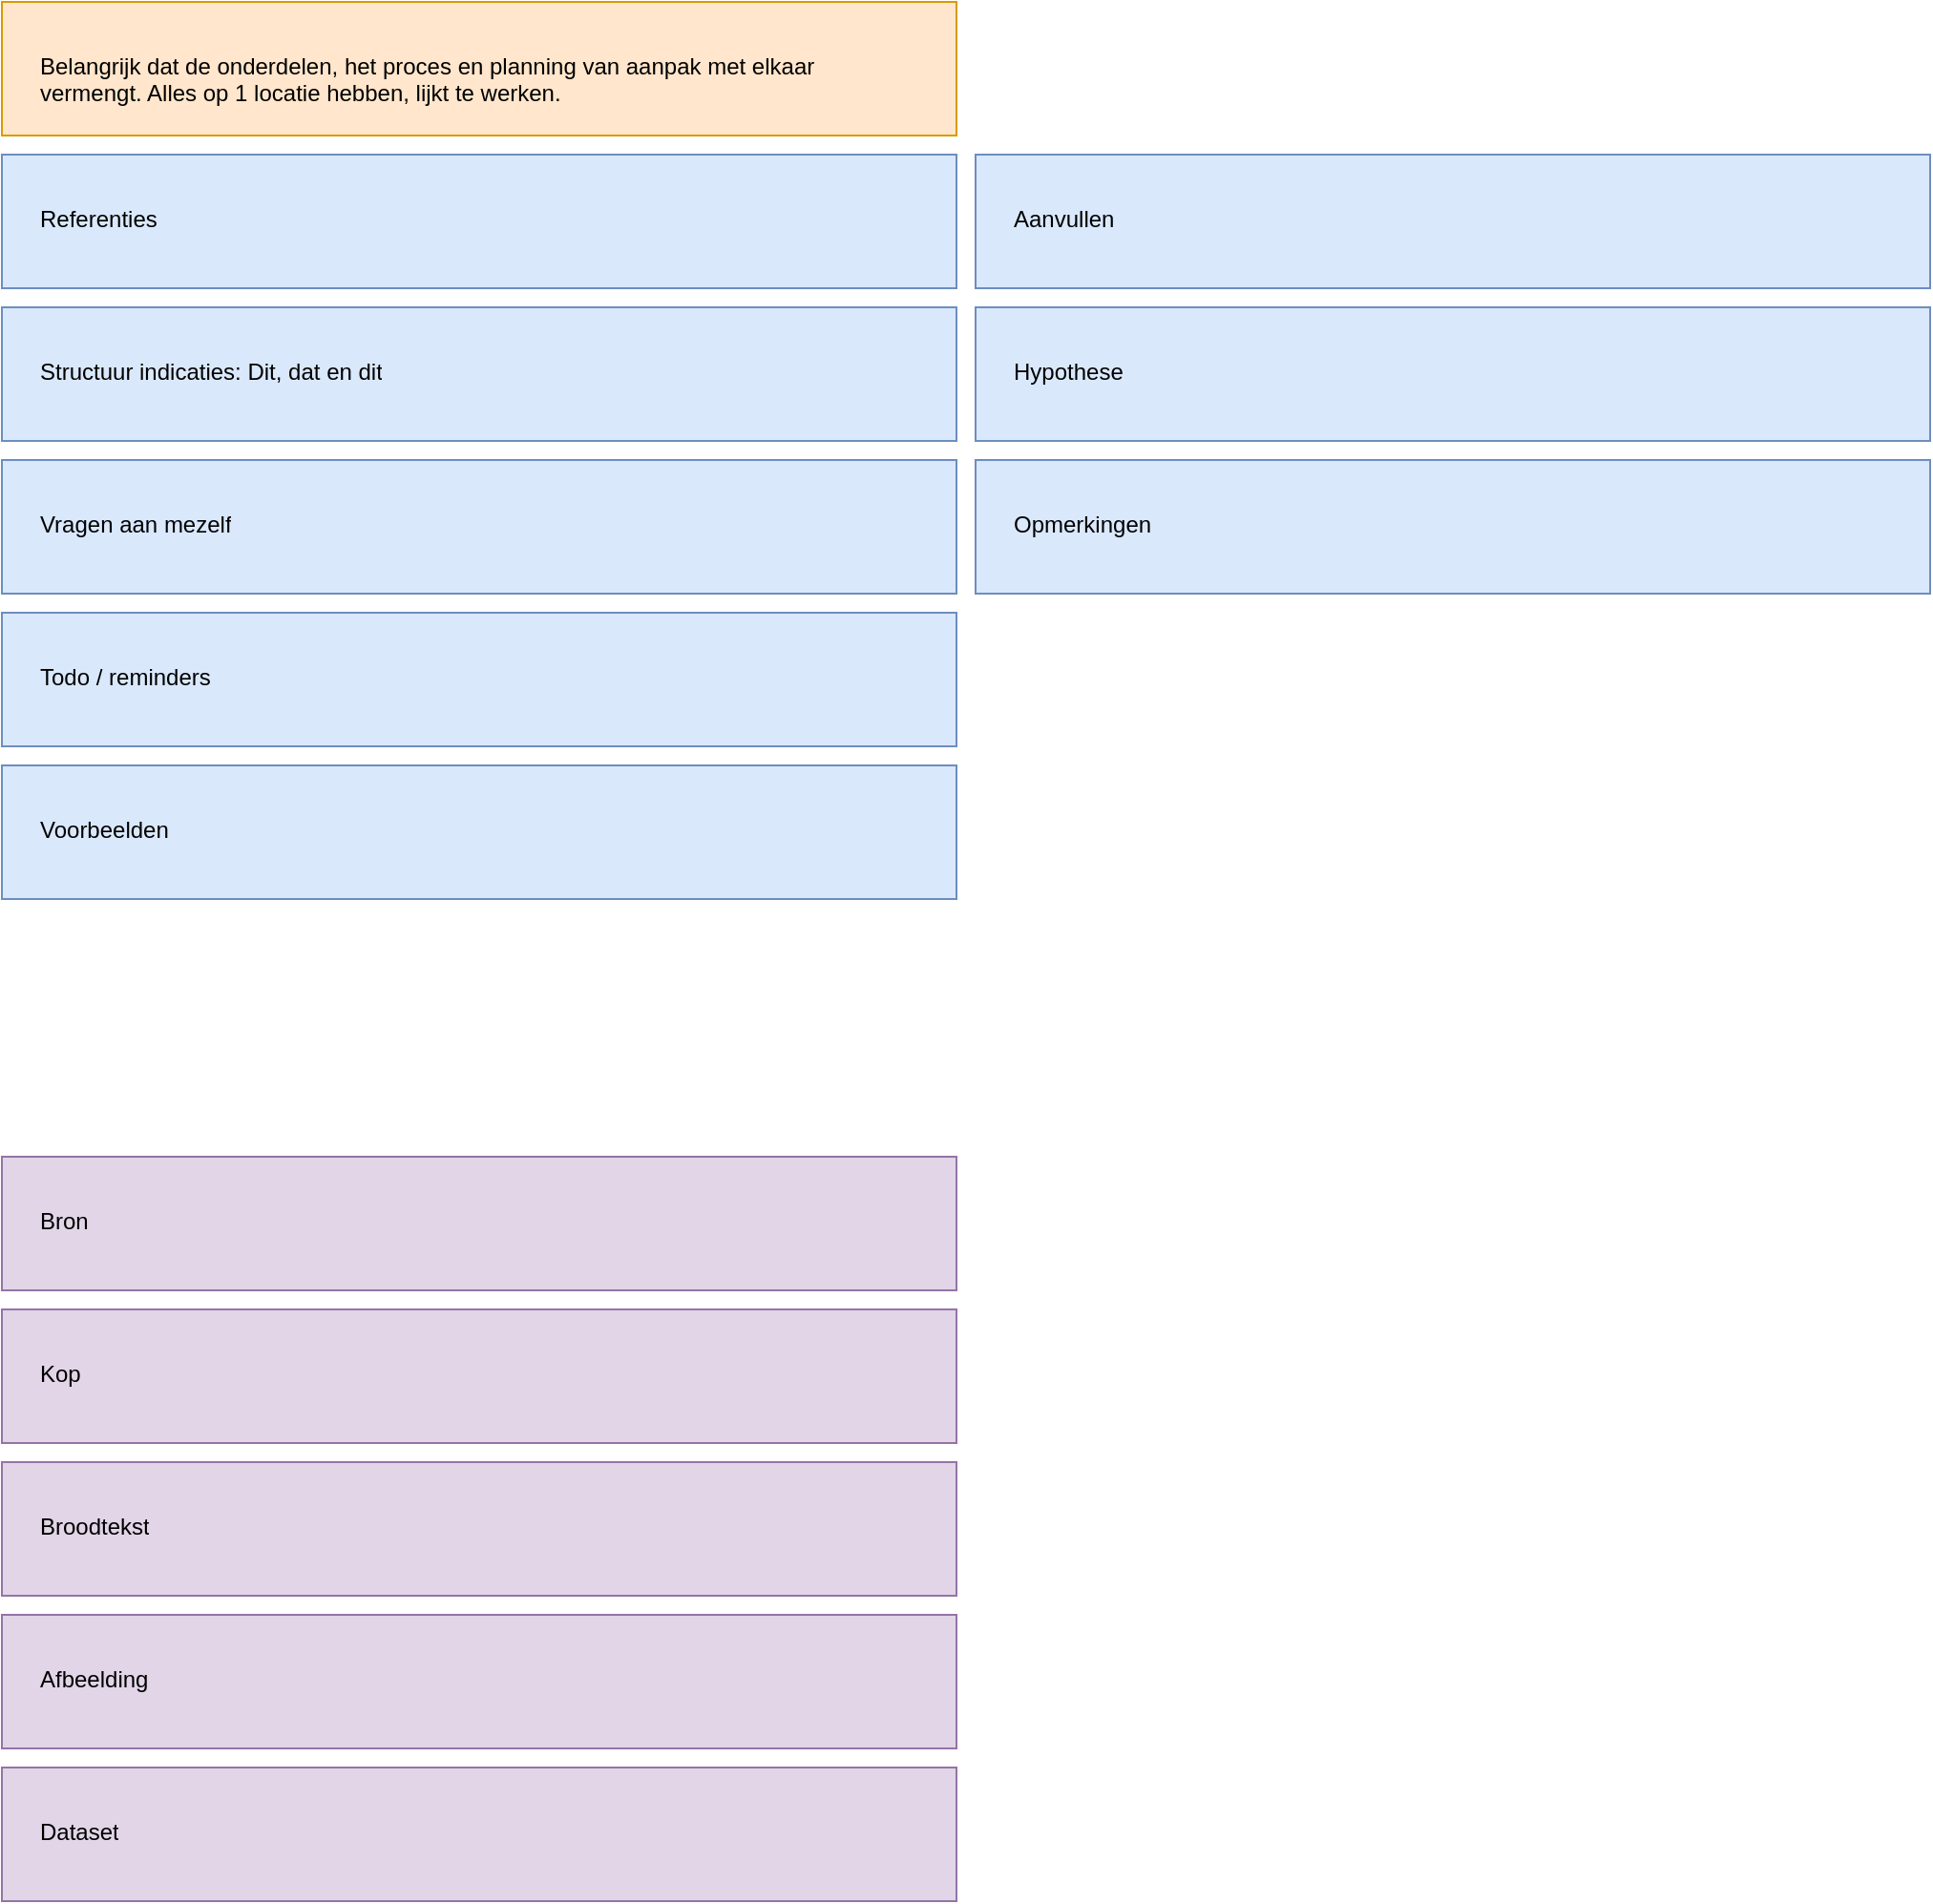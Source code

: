 <mxfile version="10.6.5" type="device"><diagram id="n7dWrtO6Pxuwh57g6JJH" name="Werkdocument"><mxGraphModel dx="1078" dy="-5638" grid="1" gridSize="10" guides="1" tooltips="1" connect="1" arrows="1" fold="1" page="1" pageScale="1" pageWidth="1100" pageHeight="1100" math="0" shadow="0"><root><mxCell id="0"/><mxCell id="1" parent="0"/><mxCell id="4T3XtIgqyH0kNCK9m4ak-1" value="&lt;span id=&quot;docs-internal-guid-30df9070-7fff-03b2-cffd-e66a05f287d5&quot;&gt;&lt;p&gt;&lt;span title=&quot;Laatst toegevoegde bron&quot;&gt;Referenties&lt;/span&gt;&lt;br&gt;&lt;/p&gt;&lt;/span&gt;" style="text;html=1;strokeColor=#6c8ebf;fillColor=#dae8fc;spacingLeft=10;spacingRight=10;whiteSpace=wrap;overflow=hidden;rotatable=0;points=[[0,0.5],[1,0.5]];portConstraint=eastwest;spacing=10;" vertex="1" parent="1"><mxGeometry x="160" y="6770" width="500" height="70" as="geometry"/></mxCell><mxCell id="4T3XtIgqyH0kNCK9m4ak-2" value="&lt;span id=&quot;docs-internal-guid-30df9070-7fff-03b2-cffd-e66a05f287d5&quot;&gt;&lt;p&gt;&lt;span title=&quot;Laatst toegevoegde bron&quot;&gt;Structuur indicaties: Dit, dat en dit&lt;/span&gt;&lt;br&gt;&lt;/p&gt;&lt;/span&gt;" style="text;html=1;strokeColor=#6c8ebf;fillColor=#dae8fc;spacingLeft=10;spacingRight=10;whiteSpace=wrap;overflow=hidden;rotatable=0;points=[[0,0.5],[1,0.5]];portConstraint=eastwest;spacing=10;" vertex="1" parent="1"><mxGeometry x="160" y="6850" width="500" height="70" as="geometry"/></mxCell><mxCell id="4T3XtIgqyH0kNCK9m4ak-3" value="&lt;span id=&quot;docs-internal-guid-30df9070-7fff-03b2-cffd-e66a05f287d5&quot;&gt;&lt;p&gt;&lt;span title=&quot;Laatst toegevoegde bron&quot;&gt;Vragen aan mezelf&lt;/span&gt;&lt;br&gt;&lt;/p&gt;&lt;/span&gt;" style="text;html=1;strokeColor=#6c8ebf;fillColor=#dae8fc;spacingLeft=10;spacingRight=10;whiteSpace=wrap;overflow=hidden;rotatable=0;points=[[0,0.5],[1,0.5]];portConstraint=eastwest;spacing=10;" vertex="1" parent="1"><mxGeometry x="160" y="6930" width="500" height="70" as="geometry"/></mxCell><mxCell id="4T3XtIgqyH0kNCK9m4ak-4" value="&lt;span id=&quot;docs-internal-guid-30df9070-7fff-03b2-cffd-e66a05f287d5&quot;&gt;&lt;p&gt;&lt;span title=&quot;Laatst toegevoegde bron&quot;&gt;Todo / reminders&lt;/span&gt;&lt;br&gt;&lt;/p&gt;&lt;/span&gt;" style="text;html=1;strokeColor=#6c8ebf;fillColor=#dae8fc;spacingLeft=10;spacingRight=10;whiteSpace=wrap;overflow=hidden;rotatable=0;points=[[0,0.5],[1,0.5]];portConstraint=eastwest;spacing=10;" vertex="1" parent="1"><mxGeometry x="160" y="7010" width="500" height="70" as="geometry"/></mxCell><mxCell id="4T3XtIgqyH0kNCK9m4ak-5" value="&lt;span id=&quot;docs-internal-guid-30df9070-7fff-03b2-cffd-e66a05f287d5&quot;&gt;&lt;p&gt;&lt;span title=&quot;Laatst toegevoegde bron&quot;&gt;Voorbeelden&lt;/span&gt;&lt;br&gt;&lt;/p&gt;&lt;/span&gt;" style="text;html=1;strokeColor=#6c8ebf;fillColor=#dae8fc;spacingLeft=10;spacingRight=10;whiteSpace=wrap;overflow=hidden;rotatable=0;points=[[0,0.5],[1,0.5]];portConstraint=eastwest;spacing=10;" vertex="1" parent="1"><mxGeometry x="160" y="7090" width="500" height="70" as="geometry"/></mxCell><mxCell id="4T3XtIgqyH0kNCK9m4ak-6" value="&lt;span id=&quot;docs-internal-guid-30df9070-7fff-03b2-cffd-e66a05f287d5&quot;&gt;&lt;p&gt;&lt;span title=&quot;Laatst toegevoegde bron&quot;&gt;Bron&lt;/span&gt;&lt;br&gt;&lt;/p&gt;&lt;/span&gt;" style="text;html=1;strokeColor=#9673a6;fillColor=#e1d5e7;spacingLeft=10;spacingRight=10;whiteSpace=wrap;overflow=hidden;rotatable=0;points=[[0,0.5],[1,0.5]];portConstraint=eastwest;spacing=10;" vertex="1" parent="1"><mxGeometry x="160" y="7295" width="500" height="70" as="geometry"/></mxCell><mxCell id="4T3XtIgqyH0kNCK9m4ak-7" value="&lt;span id=&quot;docs-internal-guid-30df9070-7fff-03b2-cffd-e66a05f287d5&quot;&gt;&lt;p&gt;&lt;span title=&quot;Laatst toegevoegde bron&quot;&gt;Kop&lt;/span&gt;&lt;br&gt;&lt;/p&gt;&lt;/span&gt;" style="text;html=1;strokeColor=#9673a6;fillColor=#e1d5e7;spacingLeft=10;spacingRight=10;whiteSpace=wrap;overflow=hidden;rotatable=0;points=[[0,0.5],[1,0.5]];portConstraint=eastwest;spacing=10;" vertex="1" parent="1"><mxGeometry x="160" y="7375" width="500" height="70" as="geometry"/></mxCell><mxCell id="4T3XtIgqyH0kNCK9m4ak-8" value="&lt;span id=&quot;docs-internal-guid-30df9070-7fff-03b2-cffd-e66a05f287d5&quot;&gt;&lt;p&gt;&lt;span title=&quot;Laatst toegevoegde bron&quot;&gt;Broodtekst&lt;/span&gt;&lt;br&gt;&lt;/p&gt;&lt;/span&gt;" style="text;html=1;strokeColor=#9673a6;fillColor=#e1d5e7;spacingLeft=10;spacingRight=10;whiteSpace=wrap;overflow=hidden;rotatable=0;points=[[0,0.5],[1,0.5]];portConstraint=eastwest;spacing=10;" vertex="1" parent="1"><mxGeometry x="160" y="7455" width="500" height="70" as="geometry"/></mxCell><mxCell id="4T3XtIgqyH0kNCK9m4ak-9" value="&lt;span id=&quot;docs-internal-guid-30df9070-7fff-03b2-cffd-e66a05f287d5&quot;&gt;&lt;p&gt;&lt;span title=&quot;Laatst toegevoegde bron&quot;&gt;Afbeelding&lt;/span&gt;&lt;br&gt;&lt;/p&gt;&lt;/span&gt;" style="text;html=1;strokeColor=#9673a6;fillColor=#e1d5e7;spacingLeft=10;spacingRight=10;whiteSpace=wrap;overflow=hidden;rotatable=0;points=[[0,0.5],[1,0.5]];portConstraint=eastwest;spacing=10;" vertex="1" parent="1"><mxGeometry x="160" y="7535" width="500" height="70" as="geometry"/></mxCell><mxCell id="4T3XtIgqyH0kNCK9m4ak-10" value="&lt;span id=&quot;docs-internal-guid-30df9070-7fff-03b2-cffd-e66a05f287d5&quot;&gt;&lt;p&gt;&lt;span title=&quot;Laatst toegevoegde bron&quot;&gt;Dataset&lt;/span&gt;&lt;br&gt;&lt;/p&gt;&lt;/span&gt;" style="text;html=1;strokeColor=#9673a6;fillColor=#e1d5e7;spacingLeft=10;spacingRight=10;whiteSpace=wrap;overflow=hidden;rotatable=0;points=[[0,0.5],[1,0.5]];portConstraint=eastwest;spacing=10;" vertex="1" parent="1"><mxGeometry x="160" y="7615" width="500" height="70" as="geometry"/></mxCell><mxCell id="4T3XtIgqyH0kNCK9m4ak-11" value="&lt;span id=&quot;docs-internal-guid-30df9070-7fff-03b2-cffd-e66a05f287d5&quot;&gt;&lt;p&gt;&lt;span title=&quot;Laatst toegevoegde bron&quot;&gt;Aanvullen&lt;/span&gt;&lt;br&gt;&lt;/p&gt;&lt;/span&gt;" style="text;html=1;strokeColor=#6c8ebf;fillColor=#dae8fc;spacingLeft=10;spacingRight=10;whiteSpace=wrap;overflow=hidden;rotatable=0;points=[[0,0.5],[1,0.5]];portConstraint=eastwest;spacing=10;" vertex="1" parent="1"><mxGeometry x="670" y="6770" width="500" height="70" as="geometry"/></mxCell><mxCell id="4T3XtIgqyH0kNCK9m4ak-12" value="&lt;span id=&quot;docs-internal-guid-30df9070-7fff-03b2-cffd-e66a05f287d5&quot;&gt;&lt;p&gt;&lt;span title=&quot;Laatst toegevoegde bron&quot;&gt;Hypothese&lt;/span&gt;&lt;br&gt;&lt;/p&gt;&lt;/span&gt;" style="text;html=1;strokeColor=#6c8ebf;fillColor=#dae8fc;spacingLeft=10;spacingRight=10;whiteSpace=wrap;overflow=hidden;rotatable=0;points=[[0,0.5],[1,0.5]];portConstraint=eastwest;spacing=10;" vertex="1" parent="1"><mxGeometry x="670" y="6850" width="500" height="70" as="geometry"/></mxCell><mxCell id="4T3XtIgqyH0kNCK9m4ak-13" value="&lt;span id=&quot;docs-internal-guid-30df9070-7fff-03b2-cffd-e66a05f287d5&quot;&gt;&lt;p&gt;&lt;span title=&quot;Laatst toegevoegde bron&quot;&gt;Belangrijk dat de onderdelen, het proces en planning van aanpak met elkaar vermengt. Alles op 1 locatie hebben, lijkt te werken.&amp;nbsp;&lt;/span&gt;&lt;br&gt;&lt;/p&gt;&lt;/span&gt;" style="text;html=1;strokeColor=#d79b00;fillColor=#ffe6cc;spacingLeft=10;spacingRight=10;whiteSpace=wrap;overflow=hidden;rotatable=0;points=[[0,0.5],[1,0.5]];portConstraint=eastwest;spacing=10;" vertex="1" parent="1"><mxGeometry x="160" y="6690" width="500" height="70" as="geometry"/></mxCell><mxCell id="4T3XtIgqyH0kNCK9m4ak-14" value="&lt;span id=&quot;docs-internal-guid-30df9070-7fff-03b2-cffd-e66a05f287d5&quot;&gt;&lt;p&gt;&lt;span title=&quot;Laatst toegevoegde bron&quot;&gt;Opmerkingen&lt;/span&gt;&lt;br&gt;&lt;/p&gt;&lt;/span&gt;" style="text;html=1;strokeColor=#6c8ebf;fillColor=#dae8fc;spacingLeft=10;spacingRight=10;whiteSpace=wrap;overflow=hidden;rotatable=0;points=[[0,0.5],[1,0.5]];portConstraint=eastwest;spacing=10;" vertex="1" parent="1"><mxGeometry x="670" y="6930" width="500" height="70" as="geometry"/></mxCell></root></mxGraphModel></diagram><diagram id="D9Jp3pZg2Utr9yWWKVrZ" name="Frank zijn werkwijze"><mxGraphModel dx="914" dy="-5918" grid="1" gridSize="10" guides="1" tooltips="1" connect="1" arrows="1" fold="1" page="1" pageScale="1" pageWidth="1100" pageHeight="1100" math="0" shadow="0"><root><mxCell id="G0IFD-fXya5MetZcKMPO-0"/><mxCell id="G0IFD-fXya5MetZcKMPO-1" parent="G0IFD-fXya5MetZcKMPO-0"/><mxCell id="pigx2sMkV5dcUOj09nsM-66" value="&lt;span id=&quot;docs-internal-guid-30df9070-7fff-03b2-cffd-e66a05f287d5&quot;&gt;&lt;p&gt;Checken door bronnen&lt;/p&gt;&lt;/span&gt;" style="text;html=1;strokeColor=#666666;fillColor=#f5f5f5;spacingLeft=10;spacingRight=10;whiteSpace=wrap;overflow=hidden;rotatable=0;points=[[0,0.5],[1,0.5],[0,1],[1,0], [1,1], [0,0]];portConstraint=eastwest;spacing=10;align=center;fontColor=#333333;" vertex="1" parent="G0IFD-fXya5MetZcKMPO-1"><mxGeometry x="200" y="8220" width="160" height="80" as="geometry"/></mxCell><mxCell id="pigx2sMkV5dcUOj09nsM-0" value="&lt;span id=&quot;docs-internal-guid-30df9070-7fff-03b2-cffd-e66a05f287d5&quot;&gt;&lt;p&gt;&lt;span title=&quot;Laatst toegevoegde bron&quot;&gt;Vooronderzoek&lt;/span&gt;&lt;br&gt;&lt;/p&gt;&lt;p&gt;&lt;span title=&quot;Laatst toegevoegde bron&quot;&gt;Idee&lt;/span&gt;&lt;/p&gt;&lt;p&gt;&lt;span title=&quot;Laatst toegevoegde bron&quot;&gt;Pitch&lt;/span&gt;&lt;/p&gt;&lt;/span&gt;" style="text;html=1;strokeColor=#6c8ebf;fillColor=#dae8fc;spacingLeft=10;spacingRight=10;whiteSpace=wrap;overflow=hidden;rotatable=0;points=[[0,0.5],[1,0.5],[0,1],[1,0], [1,1], [0,0]];portConstraint=eastwest;spacing=10;align=center;" vertex="1" parent="G0IFD-fXya5MetZcKMPO-1"><mxGeometry x="480" y="6640" width="160" height="120" as="geometry"/></mxCell><mxCell id="pigx2sMkV5dcUOj09nsM-5" style="edgeStyle=none;rounded=0;orthogonalLoop=1;jettySize=auto;html=1;exitX=1;exitY=0.5;exitDx=0;exitDy=0;entryX=0;entryY=0;entryDx=0;entryDy=0;" edge="1" parent="G0IFD-fXya5MetZcKMPO-1" source="pigx2sMkV5dcUOj09nsM-1" target="pigx2sMkV5dcUOj09nsM-3"><mxGeometry relative="1" as="geometry"/></mxCell><mxCell id="pigx2sMkV5dcUOj09nsM-1" value="&lt;span id=&quot;docs-internal-guid-30df9070-7fff-03b2-cffd-e66a05f287d5&quot;&gt;&lt;p&gt;PvA&lt;/p&gt;&lt;/span&gt;" style="text;html=1;strokeColor=#9673a6;fillColor=#e1d5e7;spacingLeft=10;spacingRight=10;whiteSpace=wrap;overflow=hidden;rotatable=0;points=[[0,0.5],[1,0.5],[0,1],[1,0], [1,1], [0,0]];portConstraint=eastwest;spacing=10;align=center;" vertex="1" parent="G0IFD-fXya5MetZcKMPO-1"><mxGeometry x="240" y="7010" width="160" height="70" as="geometry"/></mxCell><mxCell id="pigx2sMkV5dcUOj09nsM-4" style="edgeStyle=none;rounded=0;orthogonalLoop=1;jettySize=auto;html=1;exitX=0;exitY=0.5;exitDx=0;exitDy=0;entryX=1;entryY=0;entryDx=0;entryDy=0;" edge="1" parent="G0IFD-fXya5MetZcKMPO-1" source="pigx2sMkV5dcUOj09nsM-2" target="pigx2sMkV5dcUOj09nsM-3"><mxGeometry relative="1" as="geometry"/></mxCell><mxCell id="pigx2sMkV5dcUOj09nsM-2" value="&lt;span id=&quot;docs-internal-guid-30df9070-7fff-03b2-cffd-e66a05f287d5&quot;&gt;&lt;p&gt;Opzet artikel&lt;/p&gt;&lt;/span&gt;" style="text;html=1;strokeColor=#9673a6;fillColor=#e1d5e7;spacingLeft=10;spacingRight=10;whiteSpace=wrap;overflow=hidden;rotatable=0;points=[[0,0.5],[1,0.5],[0,1],[1,0], [1,1], [0,0]];portConstraint=eastwest;spacing=10;align=center;" vertex="1" parent="G0IFD-fXya5MetZcKMPO-1"><mxGeometry x="720" y="7010" width="160" height="70" as="geometry"/></mxCell><mxCell id="pigx2sMkV5dcUOj09nsM-23" style="rounded=0;orthogonalLoop=1;jettySize=auto;html=1;exitX=0;exitY=1;exitDx=0;exitDy=0;strokeWidth=1;" edge="1" parent="G0IFD-fXya5MetZcKMPO-1" source="pigx2sMkV5dcUOj09nsM-3" target="pigx2sMkV5dcUOj09nsM-26"><mxGeometry relative="1" as="geometry"/></mxCell><mxCell id="pigx2sMkV5dcUOj09nsM-28" style="edgeStyle=none;rounded=0;orthogonalLoop=1;jettySize=auto;html=1;exitX=1;exitY=1;exitDx=0;exitDy=0;strokeWidth=1;" edge="1" parent="G0IFD-fXya5MetZcKMPO-1" source="pigx2sMkV5dcUOj09nsM-3" target="pigx2sMkV5dcUOj09nsM-27"><mxGeometry relative="1" as="geometry"/></mxCell><mxCell id="pigx2sMkV5dcUOj09nsM-3" value="&lt;span id=&quot;docs-internal-guid-30df9070-7fff-03b2-cffd-e66a05f287d5&quot;&gt;&lt;p&gt;Werkdocument&lt;/p&gt;&lt;/span&gt;" style="text;html=1;strokeColor=#9673a6;fillColor=#e1d5e7;spacingLeft=10;spacingRight=10;whiteSpace=wrap;overflow=hidden;rotatable=0;points=[[0,0.5],[1,0.5],[0,1],[1,0], [1,1], [0,0]];portConstraint=eastwest;spacing=10;align=center;" vertex="1" parent="G0IFD-fXya5MetZcKMPO-1"><mxGeometry x="480" y="7280" width="160" height="70" as="geometry"/></mxCell><mxCell id="pigx2sMkV5dcUOj09nsM-6" value="" style="endArrow=none;html=1;strokeWidth=1;" edge="1" parent="G0IFD-fXya5MetZcKMPO-1"><mxGeometry width="50" height="50" relative="1" as="geometry"><mxPoint x="520" y="7050" as="sourcePoint"/><mxPoint x="600" y="7050" as="targetPoint"/></mxGeometry></mxCell><mxCell id="pigx2sMkV5dcUOj09nsM-7" value="" style="endArrow=none;html=1;strokeWidth=1;" edge="1" parent="G0IFD-fXya5MetZcKMPO-1"><mxGeometry width="50" height="50" relative="1" as="geometry"><mxPoint x="560" y="7010" as="sourcePoint"/><mxPoint x="560" y="7090" as="targetPoint"/></mxGeometry></mxCell><mxCell id="pigx2sMkV5dcUOj09nsM-8" value="" style="endArrow=classic;html=1;strokeWidth=1;exitX=0.5;exitY=0.992;exitDx=0;exitDy=0;exitPerimeter=0;fillColor=#d5e8d4;strokeColor=#82b366;" edge="1" parent="G0IFD-fXya5MetZcKMPO-1" source="pigx2sMkV5dcUOj09nsM-16"><mxGeometry width="50" height="50" relative="1" as="geometry"><mxPoint x="240" y="7290" as="sourcePoint"/><mxPoint x="560" y="6960" as="targetPoint"/></mxGeometry></mxCell><mxCell id="pigx2sMkV5dcUOj09nsM-9" value="" style="endArrow=classic;html=1;strokeWidth=1;entryX=1;entryY=0.5;entryDx=0;entryDy=0;exitX=1;exitY=0.5;exitDx=0;exitDy=0;fillColor=#f8cecc;strokeColor=#b85450;" edge="1" parent="G0IFD-fXya5MetZcKMPO-1" source="pigx2sMkV5dcUOj09nsM-16" target="pigx2sMkV5dcUOj09nsM-0"><mxGeometry width="50" height="50" relative="1" as="geometry"><mxPoint x="560" y="6800" as="sourcePoint"/><mxPoint x="760" y="6840" as="targetPoint"/><Array as="points"><mxPoint x="760" y="6860"/><mxPoint x="760" y="6700"/></Array></mxGeometry></mxCell><mxCell id="pigx2sMkV5dcUOj09nsM-10" value="Oordeel hoofdredactie" style="text;html=1;strokeColor=none;fillColor=none;align=right;verticalAlign=middle;whiteSpace=wrap;rounded=0;fontStyle=1" vertex="1" parent="G0IFD-fXya5MetZcKMPO-1"><mxGeometry x="340" y="6830" width="170" height="60" as="geometry"/></mxCell><mxCell id="pigx2sMkV5dcUOj09nsM-16" value="" style="rhombus;whiteSpace=wrap;html=1;align=right;fillColor=#f5f5f5;strokeColor=#666666;fontColor=#333333;" vertex="1" parent="G0IFD-fXya5MetZcKMPO-1"><mxGeometry x="520" y="6820" width="80" height="80" as="geometry"/></mxCell><mxCell id="pigx2sMkV5dcUOj09nsM-17" value="" style="endArrow=classic;html=1;strokeWidth=1;exitX=0.5;exitY=0.992;exitDx=0;exitDy=0;exitPerimeter=0;" edge="1" parent="G0IFD-fXya5MetZcKMPO-1" source="pigx2sMkV5dcUOj09nsM-0" target="pigx2sMkV5dcUOj09nsM-16"><mxGeometry width="50" height="50" relative="1" as="geometry"><mxPoint x="560" y="6759" as="sourcePoint"/><mxPoint x="560" y="6960" as="targetPoint"/></mxGeometry></mxCell><mxCell id="pigx2sMkV5dcUOj09nsM-18" value="Goed/voldoende" style="text;html=1;strokeColor=none;fillColor=none;align=right;verticalAlign=middle;whiteSpace=wrap;rounded=0;" vertex="1" parent="G0IFD-fXya5MetZcKMPO-1"><mxGeometry x="370" y="6900" width="170" height="60" as="geometry"/></mxCell><mxCell id="pigx2sMkV5dcUOj09nsM-19" value="Nog niet voldoende" style="text;html=1;strokeColor=none;fillColor=none;align=left;verticalAlign=middle;whiteSpace=wrap;rounded=0;" vertex="1" parent="G0IFD-fXya5MetZcKMPO-1"><mxGeometry x="600" y="6800" width="170" height="60" as="geometry"/></mxCell><mxCell id="pigx2sMkV5dcUOj09nsM-20" value="&lt;b&gt;&lt;u&gt;P&lt;/u&gt;lan &lt;u&gt;v&lt;/u&gt;an &lt;u&gt;a&lt;/u&gt;anpak&lt;/b&gt;&lt;br&gt;&lt;ul&gt;&lt;li&gt;Wat behandel ik?&lt;br&gt;&lt;/li&gt;&lt;li&gt;Wie wil ik spreken?&lt;br&gt;&lt;/li&gt;&lt;/ul&gt;" style="text;html=1;strokeColor=none;fillColor=none;align=left;verticalAlign=middle;whiteSpace=wrap;rounded=0;" vertex="1" parent="G0IFD-fXya5MetZcKMPO-1"><mxGeometry x="50" y="7005" width="170" height="80" as="geometry"/></mxCell><mxCell id="pigx2sMkV5dcUOj09nsM-21" value="&lt;ul&gt;&lt;li&gt;Volgorden (chronologisch?)&lt;br&gt;&lt;/li&gt;&lt;li&gt;Vorm (verhaal)&lt;br&gt;&lt;/li&gt;&lt;/ul&gt;" style="text;html=1;strokeColor=none;fillColor=none;align=left;verticalAlign=middle;whiteSpace=wrap;rounded=0;" vertex="1" parent="G0IFD-fXya5MetZcKMPO-1"><mxGeometry x="880" y="7005" width="200" height="80" as="geometry"/></mxCell><mxCell id="pigx2sMkV5dcUOj09nsM-32" style="edgeStyle=none;rounded=0;orthogonalLoop=1;jettySize=auto;html=1;exitX=1;exitY=1;exitDx=0;exitDy=0;strokeWidth=1;startArrow=classic;startFill=1;" edge="1" parent="G0IFD-fXya5MetZcKMPO-1" source="pigx2sMkV5dcUOj09nsM-26" target="pigx2sMkV5dcUOj09nsM-30"><mxGeometry relative="1" as="geometry"/></mxCell><mxCell id="pigx2sMkV5dcUOj09nsM-33" style="edgeStyle=none;rounded=0;orthogonalLoop=1;jettySize=auto;html=1;exitX=1;exitY=0.5;exitDx=0;exitDy=0;entryX=0;entryY=0.5;entryDx=0;entryDy=0;startArrow=classic;startFill=1;strokeWidth=1;" edge="1" parent="G0IFD-fXya5MetZcKMPO-1" source="pigx2sMkV5dcUOj09nsM-26" target="pigx2sMkV5dcUOj09nsM-27"><mxGeometry relative="1" as="geometry"/></mxCell><mxCell id="pigx2sMkV5dcUOj09nsM-26" value="&lt;span id=&quot;docs-internal-guid-30df9070-7fff-03b2-cffd-e66a05f287d5&quot;&gt;&lt;p&gt;Onderzoek&lt;/p&gt;&lt;/span&gt;" style="text;html=1;strokeColor=#9673a6;fillColor=#e1d5e7;spacingLeft=10;spacingRight=10;whiteSpace=wrap;overflow=hidden;rotatable=0;points=[[0,0.5],[1,0.5],[0,1],[1,0], [1,1], [0,0]];portConstraint=eastwest;spacing=10;align=center;" vertex="1" parent="G0IFD-fXya5MetZcKMPO-1"><mxGeometry x="240" y="7520" width="160" height="70" as="geometry"/></mxCell><mxCell id="pigx2sMkV5dcUOj09nsM-31" style="edgeStyle=none;rounded=0;orthogonalLoop=1;jettySize=auto;html=1;exitX=0;exitY=1;exitDx=0;exitDy=0;strokeWidth=1;startArrow=classic;startFill=1;" edge="1" parent="G0IFD-fXya5MetZcKMPO-1" source="pigx2sMkV5dcUOj09nsM-27" target="pigx2sMkV5dcUOj09nsM-30"><mxGeometry relative="1" as="geometry"/></mxCell><mxCell id="pigx2sMkV5dcUOj09nsM-27" value="&lt;span id=&quot;docs-internal-guid-30df9070-7fff-03b2-cffd-e66a05f287d5&quot;&gt;&lt;p&gt;Bronnen spreken&lt;/p&gt;&lt;/span&gt;" style="text;html=1;strokeColor=#9673a6;fillColor=#e1d5e7;spacingLeft=10;spacingRight=10;whiteSpace=wrap;overflow=hidden;rotatable=0;points=[[0,0.5],[1,0.5],[0,1],[1,0], [1,1], [0,0]];portConstraint=eastwest;spacing=10;align=center;" vertex="1" parent="G0IFD-fXya5MetZcKMPO-1"><mxGeometry x="720" y="7520" width="160" height="70" as="geometry"/></mxCell><mxCell id="pigx2sMkV5dcUOj09nsM-30" value="&lt;span id=&quot;docs-internal-guid-30df9070-7fff-03b2-cffd-e66a05f287d5&quot;&gt;&lt;p&gt;Schrijven&lt;/p&gt;&lt;p&gt;(Hypothetisch artikel)&lt;/p&gt;&lt;/span&gt;" style="text;html=1;strokeColor=#9673a6;fillColor=#e1d5e7;spacingLeft=10;spacingRight=10;whiteSpace=wrap;overflow=hidden;rotatable=0;points=[[0,0.5],[1,0.5],[0,1],[1,0], [1,1], [0,0]];portConstraint=eastwest;spacing=10;align=center;" vertex="1" parent="G0IFD-fXya5MetZcKMPO-1"><mxGeometry x="480" y="7780" width="160" height="90" as="geometry"/></mxCell><mxCell id="pigx2sMkV5dcUOj09nsM-34" value="" style="endArrow=classic;html=1;strokeWidth=3;exitX=0.5;exitY=1;exitDx=0;exitDy=0;fillColor=#dae8fc;strokeColor=#6c8ebf;" edge="1" parent="G0IFD-fXya5MetZcKMPO-1" source="pigx2sMkV5dcUOj09nsM-37" target="pigx2sMkV5dcUOj09nsM-30"><mxGeometry width="50" height="50" relative="1" as="geometry"><mxPoint x="560" y="7610" as="sourcePoint"/><mxPoint x="100" y="7890" as="targetPoint"/></mxGeometry></mxCell><mxCell id="pigx2sMkV5dcUOj09nsM-35" value="" style="endArrow=none;html=1;strokeWidth=3;fillColor=#dae8fc;strokeColor=#6c8ebf;" edge="1" parent="G0IFD-fXya5MetZcKMPO-1" target="pigx2sMkV5dcUOj09nsM-3"><mxGeometry width="50" height="50" relative="1" as="geometry"><mxPoint x="560" y="7470" as="sourcePoint"/><mxPoint x="100" y="7890" as="targetPoint"/></mxGeometry></mxCell><mxCell id="pigx2sMkV5dcUOj09nsM-36" value="&lt;div style=&quot;text-align: center&quot;&gt;Vooronderzoek bronnen&lt;/div&gt;" style="text;html=1;strokeColor=none;fillColor=none;align=center;verticalAlign=middle;whiteSpace=wrap;rounded=0;" vertex="1" parent="G0IFD-fXya5MetZcKMPO-1"><mxGeometry x="475" y="7470" width="170" height="80" as="geometry"/></mxCell><mxCell id="pigx2sMkV5dcUOj09nsM-37" value="&lt;div style=&quot;text-align: center&quot;&gt;Fact checking bronnen&lt;/div&gt;" style="text;html=1;strokeColor=none;fillColor=none;align=center;verticalAlign=middle;whiteSpace=wrap;rounded=0;" vertex="1" parent="G0IFD-fXya5MetZcKMPO-1"><mxGeometry x="475" y="7555" width="170" height="80" as="geometry"/></mxCell><mxCell id="pigx2sMkV5dcUOj09nsM-38" value="&lt;ol&gt;&lt;li&gt;Onafhankelijke bronnen&lt;/li&gt;&lt;li&gt;Slachtoffers&lt;/li&gt;&lt;li&gt;Boosdoenders&lt;/li&gt;&lt;/ol&gt;" style="text;html=1;strokeColor=none;fillColor=none;align=left;verticalAlign=middle;whiteSpace=wrap;rounded=0;" vertex="1" parent="G0IFD-fXya5MetZcKMPO-1"><mxGeometry x="880" y="7515" width="200" height="80" as="geometry"/></mxCell><mxCell id="pigx2sMkV5dcUOj09nsM-39" value="&lt;ul&gt;&lt;li&gt;Media&lt;/li&gt;&lt;li&gt;Onderzoek&lt;/li&gt;&lt;li&gt;Data/documenten&lt;/li&gt;&lt;/ul&gt;" style="text;html=1;strokeColor=none;fillColor=none;align=left;verticalAlign=middle;whiteSpace=wrap;rounded=0;" vertex="1" parent="G0IFD-fXya5MetZcKMPO-1"><mxGeometry x="70" y="7515" width="170" height="80" as="geometry"/></mxCell><mxCell id="pigx2sMkV5dcUOj09nsM-40" value="&lt;div style=&quot;text-align: center&quot;&gt;Hypothese toetsen&lt;/div&gt;" style="text;html=1;strokeColor=none;fillColor=none;align=center;verticalAlign=middle;whiteSpace=wrap;rounded=0;" vertex="1" parent="G0IFD-fXya5MetZcKMPO-1"><mxGeometry x="680" y="7620" width="170" height="80" as="geometry"/></mxCell><mxCell id="pigx2sMkV5dcUOj09nsM-41" value="&lt;div style=&quot;text-align: center&quot;&gt;Artikel aanpassen&lt;/div&gt;" style="text;html=1;strokeColor=none;fillColor=none;align=center;verticalAlign=middle;whiteSpace=wrap;rounded=0;" vertex="1" parent="G0IFD-fXya5MetZcKMPO-1"><mxGeometry x="640" y="7700" width="170" height="80" as="geometry"/></mxCell><mxCell id="pigx2sMkV5dcUOj09nsM-42" value="&lt;div style=&quot;text-align: center&quot;&gt;Hypothese toetsen&lt;/div&gt;" style="text;html=1;strokeColor=none;fillColor=none;align=center;verticalAlign=middle;whiteSpace=wrap;rounded=0;" vertex="1" parent="G0IFD-fXya5MetZcKMPO-1"><mxGeometry x="268" y="7620" width="170" height="80" as="geometry"/></mxCell><mxCell id="pigx2sMkV5dcUOj09nsM-43" value="&lt;div style=&quot;text-align: center&quot;&gt;Artikel aanpassen&lt;/div&gt;" style="text;html=1;strokeColor=none;fillColor=none;align=center;verticalAlign=middle;whiteSpace=wrap;rounded=0;" vertex="1" parent="G0IFD-fXya5MetZcKMPO-1"><mxGeometry x="310" y="7700" width="170" height="80" as="geometry"/></mxCell><mxCell id="pigx2sMkV5dcUOj09nsM-45" value="" style="endArrow=classic;html=1;strokeWidth=1;" edge="1" parent="G0IFD-fXya5MetZcKMPO-1" source="pigx2sMkV5dcUOj09nsM-30" target="pigx2sMkV5dcUOj09nsM-46"><mxGeometry width="50" height="50" relative="1" as="geometry"><mxPoint x="60" y="7940" as="sourcePoint"/><mxPoint x="560" y="7960" as="targetPoint"/></mxGeometry></mxCell><mxCell id="pigx2sMkV5dcUOj09nsM-46" value="&lt;span id=&quot;docs-internal-guid-30df9070-7fff-03b2-cffd-e66a05f287d5&quot;&gt;&lt;p&gt;Concept&lt;/p&gt;&lt;/span&gt;" style="text;html=1;strokeColor=#9673a6;fillColor=#e1d5e7;spacingLeft=10;spacingRight=10;whiteSpace=wrap;overflow=hidden;rotatable=0;points=[[0,0.5],[1,0.5],[0,1],[1,0], [1,1], [0,0]];portConstraint=eastwest;spacing=10;align=center;" vertex="1" parent="G0IFD-fXya5MetZcKMPO-1"><mxGeometry x="480" y="7960" width="160" height="70" as="geometry"/></mxCell><mxCell id="pigx2sMkV5dcUOj09nsM-47" value="&lt;span id=&quot;docs-internal-guid-30df9070-7fff-03b2-cffd-e66a05f287d5&quot;&gt;&lt;p&gt;Eindredactie&lt;/p&gt;&lt;/span&gt;" style="text;html=1;strokeColor=#9673a6;fillColor=#e1d5e7;spacingLeft=10;spacingRight=10;whiteSpace=wrap;overflow=hidden;rotatable=0;points=[[0,0.5],[1,0.5],[0,1],[1,0], [1,1], [0,0]];portConstraint=eastwest;spacing=10;align=center;" vertex="1" parent="G0IFD-fXya5MetZcKMPO-1"><mxGeometry x="480" y="8120" width="160" height="70" as="geometry"/></mxCell><mxCell id="pigx2sMkV5dcUOj09nsM-48" value="" style="endArrow=classic;html=1;strokeWidth=1;" edge="1" parent="G0IFD-fXya5MetZcKMPO-1" source="pigx2sMkV5dcUOj09nsM-46" target="pigx2sMkV5dcUOj09nsM-47"><mxGeometry width="50" height="50" relative="1" as="geometry"><mxPoint x="570" y="7880" as="sourcePoint"/><mxPoint x="570" y="7970" as="targetPoint"/></mxGeometry></mxCell><mxCell id="pigx2sMkV5dcUOj09nsM-49" value="" style="endArrow=classic;html=1;strokeWidth=1;exitX=0.5;exitY=0.992;exitDx=0;exitDy=0;exitPerimeter=0;fillColor=#d5e8d4;strokeColor=#82b366;" edge="1" parent="G0IFD-fXya5MetZcKMPO-1" source="pigx2sMkV5dcUOj09nsM-52"><mxGeometry width="50" height="50" relative="1" as="geometry"><mxPoint x="240" y="8728" as="sourcePoint"/><mxPoint x="560" y="8398" as="targetPoint"/></mxGeometry></mxCell><mxCell id="pigx2sMkV5dcUOj09nsM-50" value="" style="endArrow=classic;html=1;strokeWidth=1;exitX=1;exitY=0.5;exitDx=0;exitDy=0;fillColor=#f8cecc;strokeColor=#b85450;" edge="1" parent="G0IFD-fXya5MetZcKMPO-1" source="pigx2sMkV5dcUOj09nsM-52" target="pigx2sMkV5dcUOj09nsM-57"><mxGeometry width="50" height="50" relative="1" as="geometry"><mxPoint x="560" y="8238" as="sourcePoint"/><mxPoint x="760" y="8060" as="targetPoint"/><Array as="points"><mxPoint x="766" y="8298"/></Array></mxGeometry></mxCell><mxCell id="pigx2sMkV5dcUOj09nsM-51" value="Oordeel hoofdredactie" style="text;html=1;strokeColor=none;fillColor=none;align=right;verticalAlign=middle;whiteSpace=wrap;rounded=0;fontStyle=1" vertex="1" parent="G0IFD-fXya5MetZcKMPO-1"><mxGeometry x="340" y="8268" width="170" height="60" as="geometry"/></mxCell><mxCell id="pigx2sMkV5dcUOj09nsM-52" value="" style="rhombus;whiteSpace=wrap;html=1;align=right;fillColor=#f5f5f5;strokeColor=#666666;fontColor=#333333;" vertex="1" parent="G0IFD-fXya5MetZcKMPO-1"><mxGeometry x="520" y="8258" width="80" height="80" as="geometry"/></mxCell><mxCell id="pigx2sMkV5dcUOj09nsM-53" value="" style="endArrow=classic;html=1;strokeWidth=1;" edge="1" parent="G0IFD-fXya5MetZcKMPO-1" target="pigx2sMkV5dcUOj09nsM-52" source="pigx2sMkV5dcUOj09nsM-47"><mxGeometry width="50" height="50" relative="1" as="geometry"><mxPoint x="565" y="8197" as="sourcePoint"/><mxPoint x="565" y="8398" as="targetPoint"/></mxGeometry></mxCell><mxCell id="pigx2sMkV5dcUOj09nsM-54" value="Goed/voldoende" style="text;html=1;strokeColor=none;fillColor=none;align=right;verticalAlign=middle;whiteSpace=wrap;rounded=0;" vertex="1" parent="G0IFD-fXya5MetZcKMPO-1"><mxGeometry x="370" y="8338" width="170" height="60" as="geometry"/></mxCell><mxCell id="pigx2sMkV5dcUOj09nsM-55" value="Nog niet voldoende" style="text;html=1;strokeColor=none;fillColor=none;align=left;verticalAlign=middle;whiteSpace=wrap;rounded=0;" vertex="1" parent="G0IFD-fXya5MetZcKMPO-1"><mxGeometry x="600" y="8238" width="170" height="60" as="geometry"/></mxCell><mxCell id="pigx2sMkV5dcUOj09nsM-56" value="&lt;span id=&quot;docs-internal-guid-30df9070-7fff-03b2-cffd-e66a05f287d5&quot;&gt;&lt;p&gt;Eindproductie&lt;/p&gt;&lt;/span&gt;" style="text;html=1;strokeColor=#9673a6;fillColor=#e1d5e7;spacingLeft=10;spacingRight=10;whiteSpace=wrap;overflow=hidden;rotatable=0;points=[[0,0.5],[1,0.5],[0,1],[1,0], [1,1], [0,0]];portConstraint=eastwest;spacing=10;align=center;" vertex="1" parent="G0IFD-fXya5MetZcKMPO-1"><mxGeometry x="480" y="8398" width="160" height="70" as="geometry"/></mxCell><mxCell id="pigx2sMkV5dcUOj09nsM-58" style="edgeStyle=orthogonalEdgeStyle;rounded=0;orthogonalLoop=1;jettySize=auto;html=1;exitX=0;exitY=0.75;exitDx=0;exitDy=0;startArrow=none;startFill=0;strokeWidth=1;fillColor=#f8cecc;strokeColor=#b85450;" edge="1" parent="G0IFD-fXya5MetZcKMPO-1" source="pigx2sMkV5dcUOj09nsM-57" target="pigx2sMkV5dcUOj09nsM-26"><mxGeometry relative="1" as="geometry"><Array as="points"><mxPoint x="745" y="8080"/><mxPoint x="170" y="8080"/><mxPoint x="170" y="7660"/><mxPoint x="270" y="7660"/></Array></mxGeometry></mxCell><mxCell id="pigx2sMkV5dcUOj09nsM-59" style="edgeStyle=orthogonalEdgeStyle;rounded=0;orthogonalLoop=1;jettySize=auto;html=1;exitX=0;exitY=0.25;exitDx=0;exitDy=0;startArrow=none;startFill=0;strokeWidth=1;fillColor=#f8cecc;strokeColor=#b85450;" edge="1" parent="G0IFD-fXya5MetZcKMPO-1" source="pigx2sMkV5dcUOj09nsM-57" target="pigx2sMkV5dcUOj09nsM-27"><mxGeometry relative="1" as="geometry"><Array as="points"><mxPoint x="785" y="7830"/><mxPoint x="850" y="7830"/></Array></mxGeometry></mxCell><mxCell id="pigx2sMkV5dcUOj09nsM-57" value="" style="triangle;whiteSpace=wrap;html=1;align=center;rotation=90;fillColor=#f8cecc;strokeColor=#b85450;" vertex="1" parent="G0IFD-fXya5MetZcKMPO-1"><mxGeometry x="735" y="8115" width="60" height="80" as="geometry"/></mxCell><mxCell id="pigx2sMkV5dcUOj09nsM-60" value="&lt;div style=&quot;text-align: center&quot;&gt;Bijstellen&amp;nbsp;&lt;/div&gt;&lt;div style=&quot;text-align: center&quot;&gt;of&lt;/div&gt;&lt;div style=&quot;text-align: left&quot;&gt;Aanvullen&lt;/div&gt;" style="text;html=1;strokeColor=none;fillColor=none;align=left;verticalAlign=middle;whiteSpace=wrap;rounded=0;" vertex="1" parent="G0IFD-fXya5MetZcKMPO-1"><mxGeometry x="810" y="8120" width="170" height="70" as="geometry"/></mxCell><mxCell id="pigx2sMkV5dcUOj09nsM-61" value="&lt;span id=&quot;docs-internal-guid-30df9070-7fff-03b2-cffd-e66a05f287d5&quot;&gt;&lt;p&gt;Wederhoor&lt;/p&gt;&lt;/span&gt;" style="text;html=1;strokeColor=#6c8ebf;fillColor=#dae8fc;spacingLeft=10;spacingRight=10;whiteSpace=wrap;overflow=hidden;rotatable=0;points=[[0,0.5],[1,0.5],[0,1],[1,0], [1,1], [0,0]];portConstraint=eastwest;spacing=10;align=center;" vertex="1" parent="G0IFD-fXya5MetZcKMPO-1"><mxGeometry x="200" y="8155" width="160" height="65" as="geometry"/></mxCell><mxCell id="pigx2sMkV5dcUOj09nsM-62" value="" style="shape=flexArrow;html=1;startArrow=none;startFill=0;strokeWidth=2;fillColor=#dae8fc;strokeColor=#6c8ebf;endArrow=none;endFill=0;" edge="1" parent="G0IFD-fXya5MetZcKMPO-1"><mxGeometry width="50" height="50" relative="1" as="geometry"><mxPoint x="360" y="8460" as="sourcePoint"/><mxPoint x="360" y="7960" as="targetPoint"/></mxGeometry></mxCell><mxCell id="pigx2sMkV5dcUOj09nsM-63" value="" style="endArrow=classic;html=1;strokeWidth=1;fillColor=#dae8fc;strokeColor=#6c8ebf;shape=flexArrow;startArrow=block;entryX=0;entryY=0.5;entryDx=0;entryDy=0;" edge="1" parent="G0IFD-fXya5MetZcKMPO-1" target="pigx2sMkV5dcUOj09nsM-46"><mxGeometry width="50" height="50" relative="1" as="geometry"><mxPoint x="360" y="7995" as="sourcePoint"/><mxPoint x="100" y="8490" as="targetPoint"/></mxGeometry></mxCell><mxCell id="pigx2sMkV5dcUOj09nsM-64" value="" style="endArrow=classic;html=1;strokeWidth=1;fillColor=#dae8fc;strokeColor=#6c8ebf;shape=flexArrow;startArrow=block;entryX=0;entryY=0.5;entryDx=0;entryDy=0;" edge="1" parent="G0IFD-fXya5MetZcKMPO-1"><mxGeometry width="50" height="50" relative="1" as="geometry"><mxPoint x="360" y="8155" as="sourcePoint"/><mxPoint x="480" y="8155" as="targetPoint"/></mxGeometry></mxCell><mxCell id="pigx2sMkV5dcUOj09nsM-65" value="" style="endArrow=classic;html=1;strokeWidth=1;fillColor=#dae8fc;strokeColor=#6c8ebf;shape=flexArrow;startArrow=block;entryX=0;entryY=0.5;entryDx=0;entryDy=0;" edge="1" parent="G0IFD-fXya5MetZcKMPO-1"><mxGeometry width="50" height="50" relative="1" as="geometry"><mxPoint x="360" y="8432.5" as="sourcePoint"/><mxPoint x="480" y="8432.5" as="targetPoint"/></mxGeometry></mxCell><mxCell id="pigx2sMkV5dcUOj09nsM-67" value="&lt;div style=&quot;text-align: left&quot;&gt;Dit is een lastig onderdeel:&lt;/div&gt;&lt;div style=&quot;text-align: left&quot;&gt;&lt;b&gt;Wanneer doe je dit?&lt;/b&gt;&lt;/div&gt;" style="text;html=1;strokeColor=none;fillColor=none;align=right;verticalAlign=middle;whiteSpace=wrap;rounded=0;" vertex="1" parent="G0IFD-fXya5MetZcKMPO-1"><mxGeometry x="20" y="8155" width="170" height="80" as="geometry"/></mxCell><mxCell id="pigx2sMkV5dcUOj09nsM-68" value="&lt;div style=&quot;text-align: center&quot;&gt;Hypotheses getoetst&lt;/div&gt;" style="text;html=1;strokeColor=none;fillColor=none;align=left;verticalAlign=middle;whiteSpace=wrap;rounded=0;" vertex="1" parent="G0IFD-fXya5MetZcKMPO-1"><mxGeometry x="650" y="7960" width="170" height="70" as="geometry"/></mxCell></root></mxGraphModel></diagram></mxfile>